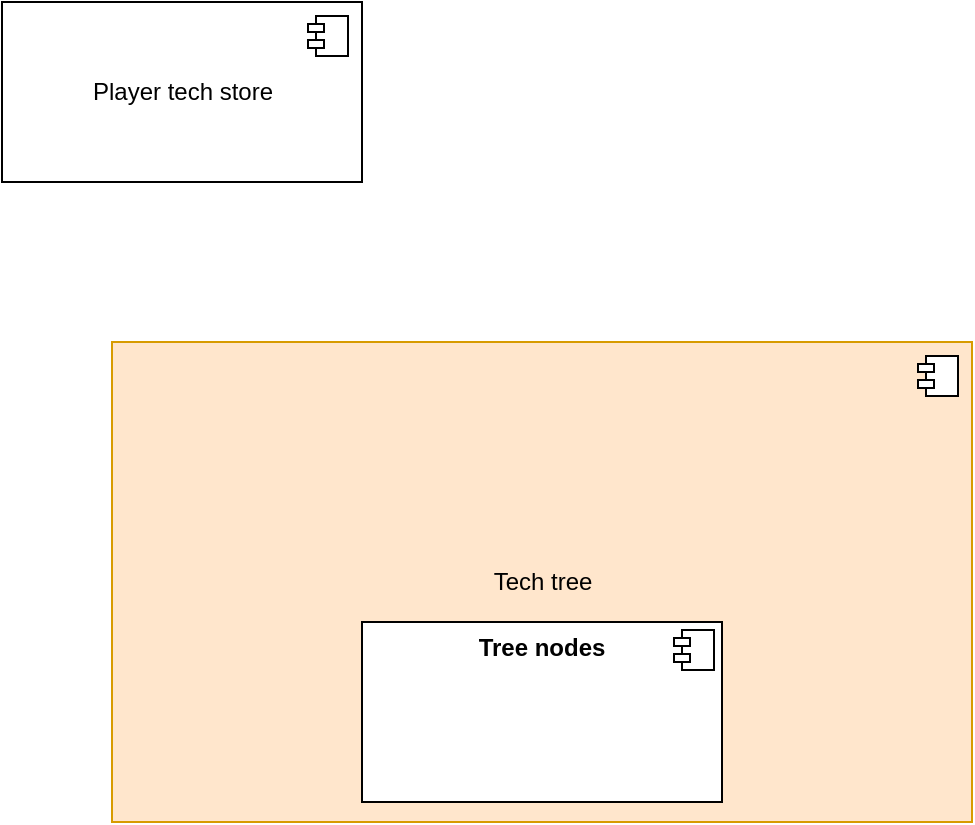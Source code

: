 <mxfile version="18.0.5" type="device"><diagram id="xZJaEnZ1vOLbFogrFUZ9" name="Page-1"><mxGraphModel dx="1038" dy="579" grid="1" gridSize="10" guides="1" tooltips="1" connect="1" arrows="1" fold="1" page="1" pageScale="1" pageWidth="827" pageHeight="1169" math="0" shadow="0"><root><mxCell id="0"/><mxCell id="1" parent="0"/><mxCell id="UJiU0wLva_vDKny_ZZXR-1" value="Tech tree" style="html=1;dropTarget=0;fillColor=#ffe6cc;strokeColor=#d79b00;" vertex="1" parent="1"><mxGeometry x="270" y="230" width="430" height="240" as="geometry"/></mxCell><mxCell id="UJiU0wLva_vDKny_ZZXR-2" value="" style="shape=module;jettyWidth=8;jettyHeight=4;" vertex="1" parent="UJiU0wLva_vDKny_ZZXR-1"><mxGeometry x="1" width="20" height="20" relative="1" as="geometry"><mxPoint x="-27" y="7" as="offset"/></mxGeometry></mxCell><mxCell id="UJiU0wLva_vDKny_ZZXR-9" value="&lt;p style=&quot;margin:0px;margin-top:6px;text-align:center;&quot;&gt;&lt;b&gt;Tree nodes&lt;/b&gt;&lt;/p&gt;" style="align=left;overflow=fill;html=1;dropTarget=0;" vertex="1" parent="1"><mxGeometry x="395" y="370" width="180" height="90" as="geometry"/></mxCell><mxCell id="UJiU0wLva_vDKny_ZZXR-10" value="" style="shape=component;jettyWidth=8;jettyHeight=4;" vertex="1" parent="UJiU0wLva_vDKny_ZZXR-9"><mxGeometry x="1" width="20" height="20" relative="1" as="geometry"><mxPoint x="-24" y="4" as="offset"/></mxGeometry></mxCell><mxCell id="UJiU0wLva_vDKny_ZZXR-11" value="Player tech store" style="html=1;dropTarget=0;shadow=0;" vertex="1" parent="1"><mxGeometry x="215" y="60" width="180" height="90" as="geometry"/></mxCell><mxCell id="UJiU0wLva_vDKny_ZZXR-12" value="" style="shape=module;jettyWidth=8;jettyHeight=4;" vertex="1" parent="UJiU0wLva_vDKny_ZZXR-11"><mxGeometry x="1" width="20" height="20" relative="1" as="geometry"><mxPoint x="-27" y="7" as="offset"/></mxGeometry></mxCell></root></mxGraphModel></diagram></mxfile>